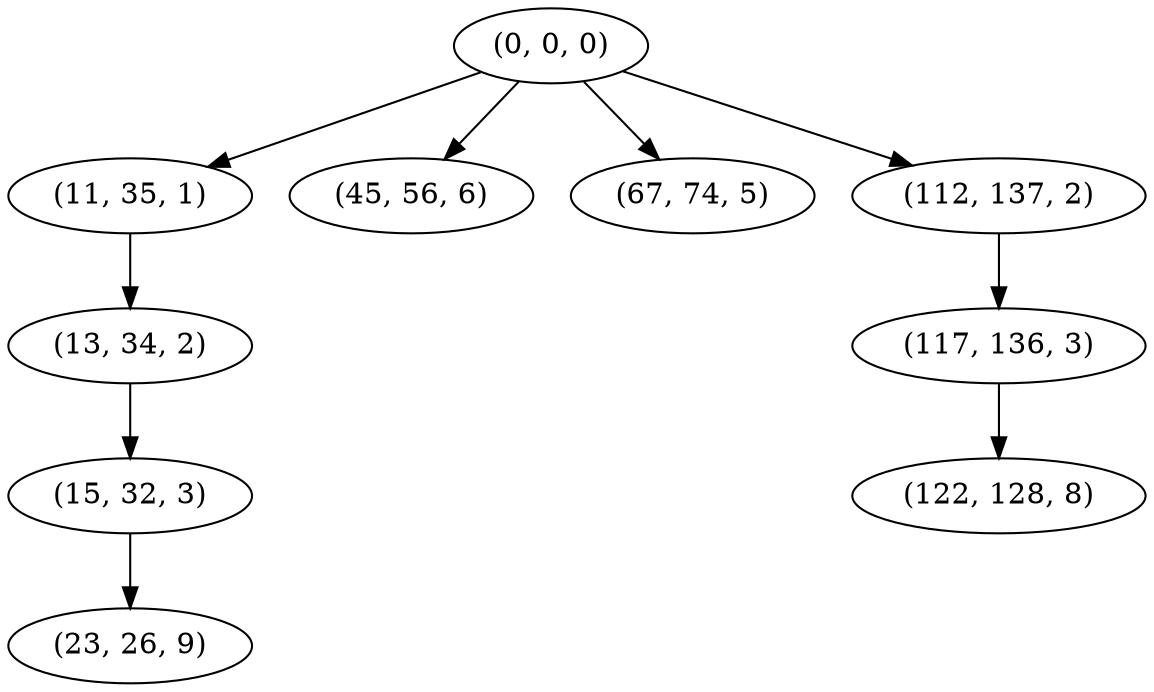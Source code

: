 digraph tree {
    "(0, 0, 0)";
    "(11, 35, 1)";
    "(13, 34, 2)";
    "(15, 32, 3)";
    "(23, 26, 9)";
    "(45, 56, 6)";
    "(67, 74, 5)";
    "(112, 137, 2)";
    "(117, 136, 3)";
    "(122, 128, 8)";
    "(0, 0, 0)" -> "(11, 35, 1)";
    "(0, 0, 0)" -> "(45, 56, 6)";
    "(0, 0, 0)" -> "(67, 74, 5)";
    "(0, 0, 0)" -> "(112, 137, 2)";
    "(11, 35, 1)" -> "(13, 34, 2)";
    "(13, 34, 2)" -> "(15, 32, 3)";
    "(15, 32, 3)" -> "(23, 26, 9)";
    "(112, 137, 2)" -> "(117, 136, 3)";
    "(117, 136, 3)" -> "(122, 128, 8)";
}
